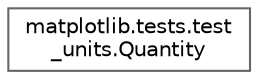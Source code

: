 digraph "Graphical Class Hierarchy"
{
 // LATEX_PDF_SIZE
  bgcolor="transparent";
  edge [fontname=Helvetica,fontsize=10,labelfontname=Helvetica,labelfontsize=10];
  node [fontname=Helvetica,fontsize=10,shape=box,height=0.2,width=0.4];
  rankdir="LR";
  Node0 [id="Node000000",label="matplotlib.tests.test\l_units.Quantity",height=0.2,width=0.4,color="grey40", fillcolor="white", style="filled",URL="$de/daf/classmatplotlib_1_1tests_1_1test__units_1_1Quantity.html",tooltip=" "];
}
